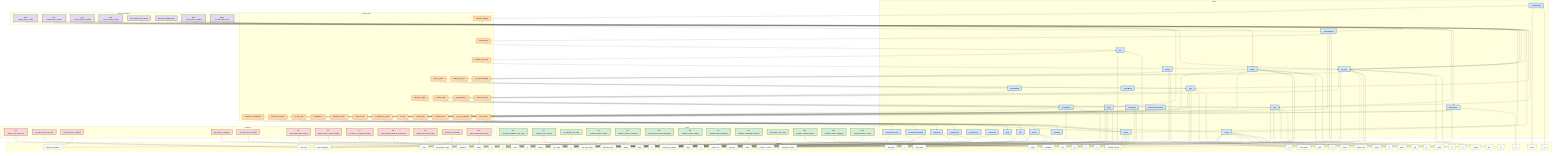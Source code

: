 graph TD
    %% ===================================================
    %% 1. Style Class Definitions
    %% ===================================================
    classDef entity fill:#cce5ff,stroke:#333,stroke-width:2px,color:#000
    classDef attribute fill:#f9f9f9,stroke:#666,stroke-width:1px,color:#000
    classDef relation fill:#ffd8b1,stroke:#c65e00,stroke-width:2px,color:#000,rx:5,ry:5
    classDef goal fill:#d4edda,stroke:#155724,stroke-width:2px,color:#000
    classDef condition fill:#f8d7da,stroke:#721c24,stroke-width:2px,color:#000
    classDef decisionVariable fill:#e2d9f3,stroke:#493267,stroke-width:2px,color:#000

    %% ===================================================
    %% 2. Node Declarations
    %% ===================================================

    %% Entities (from Entities.csv)
    subgraph "Entities"
        E0[Project]; E1[Team]; E2[Worker]; E3[Feature]; E4[Skill]; E5[Role]; E6[ProductOwner]; E7[ScrumMaster]; E8[ProductBacklog]; E9[Sprint]; E10[SprintPlanning]; E11[DailyScrum]; E12[SprintReview]; E13[SprintRetrospective]; E14[SprintBacklog]; E15[SprintGoal]; E16[Epic]; E17[UserStory]; E18[Task]; E19[DevelopmentSnapshot]; E20[Blocker]; E21[Stakeholder]; E22[Velocity]; E23[ReleasePlan]; E24[Roadmap]; E25[ScrumBoard]; E26[FeatureDocumentation];
    end

    %% Attributes (from Entities.csv)
    subgraph "Attributes"
        %% Project Attributes
        E0_id[id]; E0_name[name]; E0_start[project_start]; E0_end[project_end]; E0_budget[budget]; E0_status[status];
        %% Team Attributes
        E1_id[id]; E1_name[name]; E1_size[team_size]; E1_status[team_status];
        %% Worker Attributes
        E2_id[id]; E2_name[name]; E2_status[status]; E2_avail[availability];
        %% Feature Attributes
        E3_id[id]; E3_title[title]; E3_status[status]; E3_prio[priority];
        %% Skill Attributes
        E4_id[id]; E4_label[label];
        %% Role Attributes
        E5_id[id]; E5_role[role_name];
        %% ProductOwner Attributes
        E6_id[id]; E6_name[name];
        %% ScrumMaster Attributes
        E7_id[id]; E7_exp[experience];
        %% ProductBacklog Attributes
        E8_id[id]; E8_entries[number_of_entries];
        %% Sprint Attributes
        E9_id[id]; E9_start[start_date]; E9_end[end_date];
        %% SprintGoal Attributes
        E15_id[id]; E15_desc[objective_description]; E15_achieve[achievement_status];
        %% Epic Attributes
        E16_id[id]; E16_effort[estimated_effort];
        %% UserStory Attributes
        E17_id[id]; E17_title[title]; E17_criteria[acceptance_criteria]; E17_prio[priority]; E17_sp[story_points]; E17_status[status];
        %% Task Attributes
        E18_id[id]; E18_title[title]; E18_status[status]; E18_effort[effort];
        %% Blocker Attributes
        E20_id[id]; E20_sev[severity]; E20_status_bl[status];
        %% Stakeholder Attributes
        E21_id[id]; E21_relevance[relevance_to_feature];
        %% Velocity Attributes
        E22_id[id]; E22_avg[avg._story_points];
        %% ReleasePlan Attributes
        E23_id[id]; E23_feat[included_features];
        %% SprintRetrospective Attributes
        E13_id[id]; E13_satisfaction[team_satisfaction];
    end
    
    %% Relations (from Relationships.csv)
    subgraph "Relationships"
        R1[is_assigned_to_project]; R2[belongs_to_team]; R3[has_skill]; R4[takes_on_role]; R5[manages_backlog]; R6[is_supported_by]; R7[contains_feature]; R8[contains_epic]; R9[contains_user_story]; R10[consists_of_tasks]; R11[is_in_sprint_backlog]; R12[belongs_to_sprint]; R13[pursues_goal]; R14[contains_tasks]; R15[documents_feature]; R16[is_blocked_by]; R17[participates_in]; R18[moderates_retrospective]; R19[refers_to_team]; R20[plans_release]; R21[is_part_of_roadmap]; R22[generates_snapshot];
    end

    %% Goals (from Goals.csv)
    subgraph "Goals"
        G0[G0: maximize_completed_story_points]; G1[G1: maximize_team_velocity]; G2[G2: minimize_task_effort]; G3[G3: maximize_feature_priority]; G4[G4: minimize_number_of_blockers]; G5[G5: maximize_sprint_goal_achievement]; G6[G6: minimize_project_timeline]; G7[G7: maximize_team_satisfaction]; G8[G8: maximize_stakeholder_relevance]; G9[G9: minimize_epic_effort]; G10[G10: maximize_release_features]; G11[G11: maximize_worker_availability]; G12[G12: minimize_blocker_severity];
    end
    
    %% Conditions (from Conditions.csv)
    subgraph "Conditions"
        C0[C0: enforce_max_team_size]; C1[C1: enforce_min_team_size]; C2[C2: sprint_goal_is_defined]; C3[C3: worker_is_available]; C4[C4: task_effort_is_positive]; C5[C5: story_should_have_criteria]; C6[C6: budget_must_not_be_exceeded]; C7[C7: no_work_on_unapproved_stories]; C8[C8: scrum_master_should_be_experienced]; C9[C9: backlog_must_have_entries]; C10[C10: task_not_blocked]; C11[C11: feature_should_have_priority];
    end

    %% Decision Variables (from DecisionVariables.csv)
    subgraph "Decision Variables"
        DV0[DV0: assign_story_to_sprint]; DV1[DV1: assign_task_to_worker]; DV2[DV2: select_feature_for_release]; DV3[DV3: set_user_story_priority]; DV4[DV4: estimate_story_points]; DV5[DV5: order_backlog_item]; DV6[DV6: assign_team_to_project]; DV10[DV10: set_task_effort_hours];
    end

    %% ===================================================
    %% 3. Class Applications
    %% ===================================================
    class E0,E1,E2,E3,E4,E5,E6,E7,E8,E9,E10,E11,E12,E13,E14,E15,E16,E17,E18,E19,E20,E21,E22,E23,E24,E25,E26 entity;
    class E0_id,E0_name,E0_start,E0_end,E0_budget,E0_status,E1_id,E1_name,E1_size,E1_status,E2_id,E2_name,E2_status,E2_avail,E3_id,E3_title,E3_status,E3_prio,E4_id,E4_label,E5_id,E5_role,E6_id,E6_name,E7_id,E7_exp,E8_id,E8_entries,E9_id,E9_start,E9_end,E13_id,E13_satisfaction,E15_id,E15_desc,E15_achieve,E16_id,E16_effort,E17_id,E17_title,E17_criteria,E17_prio,E17_sp,E17_status,E18_id,E18_title,E18_status,E18_effort,E20_id,E20_sev,E20_status_bl,E21_id,E21_relevance,E22_id,E22_avg,E23_id,E23_feat attribute;
    class R1,R2,R3,R4,R5,R6,R7,R8,R9,R10,R11,R12,R13,R14,R15,R16,R17,R18,R19,R20,R21,R22 relation;
    class G0,G1,G2,G3,G4,G5,G6,G7,G8,G9,G10,G11,G12 goal;
    class C0,C1,C2,C3,C4,C5,C6,C7,C8,C9,C10,C11 condition;
    class DV0,DV1,DV2,DV3,DV4,DV5,DV6,DV10 decisionVariable;

    %% ===================================================
    %% 4. Connections
    %% ===================================================

    %% Entity <--> Attribute Connections
    E0 --- E0_id; E0 --- E0_name; E0 --- E0_start; E0 --- E0_end; E0 --- E0_budget; E0 --- E0_status;
    E1 --- E1_id; E1 --- E1_name; E1 --- E1_size; E1 --- E1_status;
    E2 --- E2_id; E2 --- E2_name; E2 --- E2_status; E2 --- E2_avail;
    E3 --- E3_id; E3 --- E3_title; E3 --- E3_status; E3 --- E3_prio;
    E4 --- E4_id; E4 --- E4_label;
    E5 --- E5_id; E5 --- E5_role;
    E6 --- E6_id; E6 --- E6_name;
    E7 --- E7_id; E7 --- E7_exp;
    E8 --- E8_id; E8 --- E8_entries;
    E9 --- E9_id; E9 --- E9_start; E9 --- E9_end;
    E13 --- E13_id; E13 --- E13_satisfaction;
    E15 --- E15_id; E15 --- E15_desc; E15 --- E15_achieve;
    E16 --- E16_id; E16 --- E16_effort;
    E17 --- E17_id; E17 --- E17_title; E17 --- E17_criteria; E17 --- E17_prio; E17 --- E17_sp; E17 --- E17_status;
    E18 --- E18_id; E18 --- E18_title; E18 --- E18_status; E18 --- E18_effort;
    E20 --- E20_id; E20 --- E20_sev; E20 --- E20_status_bl;
    E21 --- E21_id; E21 --- E21_relevance;
    E22 --- E22_id; E22 --- E22_avg;
    E23 --- E23_id; E23 --- E23_feat;

    %% Entity --> Relation --> Entity Connections
    E1 --> R1 --> E0;
    E2 --> R2 --> E1;
    E2 --> R3 --> E4;
    E2 --> R4 --> E5;
    E6 --> R5 --> E8;
    E1 --> R6 --> E7;
    E8 --> R7 --> E3;
    E8 --> R8 --> E16;
    E16 --> R9 --> E17;
    E17 --> R10 --> E18;
    E17 --> R11 --> E14;
    E14 --> R12 --> E9;
    E9 --> R13 --> E15;
    E25 --> R14 --> E18;
    E26 --> R15 --> E3;
    E18 --> R16 --> E20;
    E21 --> R17 --> E12;
    E7 --> R18 --> E13;
    E22 --> R19 --> E1;
    E23 --> R20 --> E3;
    E23 --> R21 --> E24;
    E9 --> R22 --> E19;

    %% Goals --> Attribute Connections
    G0 --> E17_sp;
    G1 --> E22_avg;
    G2 --> E18_effort;
    G3 --> E3_prio;
    G4 --> E20_id;
    G5 --> E15_achieve;
    G6 --> E0_end;
    G7 --> E13_satisfaction;
    G8 --> E21_relevance;
    G9 --> E16_effort;
    G10 --> E23_feat;
    G11 --> E2_avail;
    G12 --> E20_sev;

    %% Conditions --> Attribute Connections
    C0 --> E1_size;
    C1 --> E1_size;
    C2 --> E15_desc;
    C3 --> E2_status;
    C4 --> E18_effort;
    C5 --> E17_criteria;
    C6 --> E0_budget;
    C7 --> E17_status;
    C8 --> E7_exp;
    C9 --> E8_entries;
    C10 --> E20_status_bl;
    C11 --> E3_prio;

    %% Decision Variables --> Entity Connections
    DV0 --> E17; DV0 --> E9;
    DV1 --> E18; DV1 --> E2;
    DV2 --> E3; DV2 --> E23;
    DV3 --> E17;
    DV4 --> E17;
    DV5 --> E17; DV5 --> E8;
    DV6 --> E1; DV6 --> E0;
    DV10 --> E18;